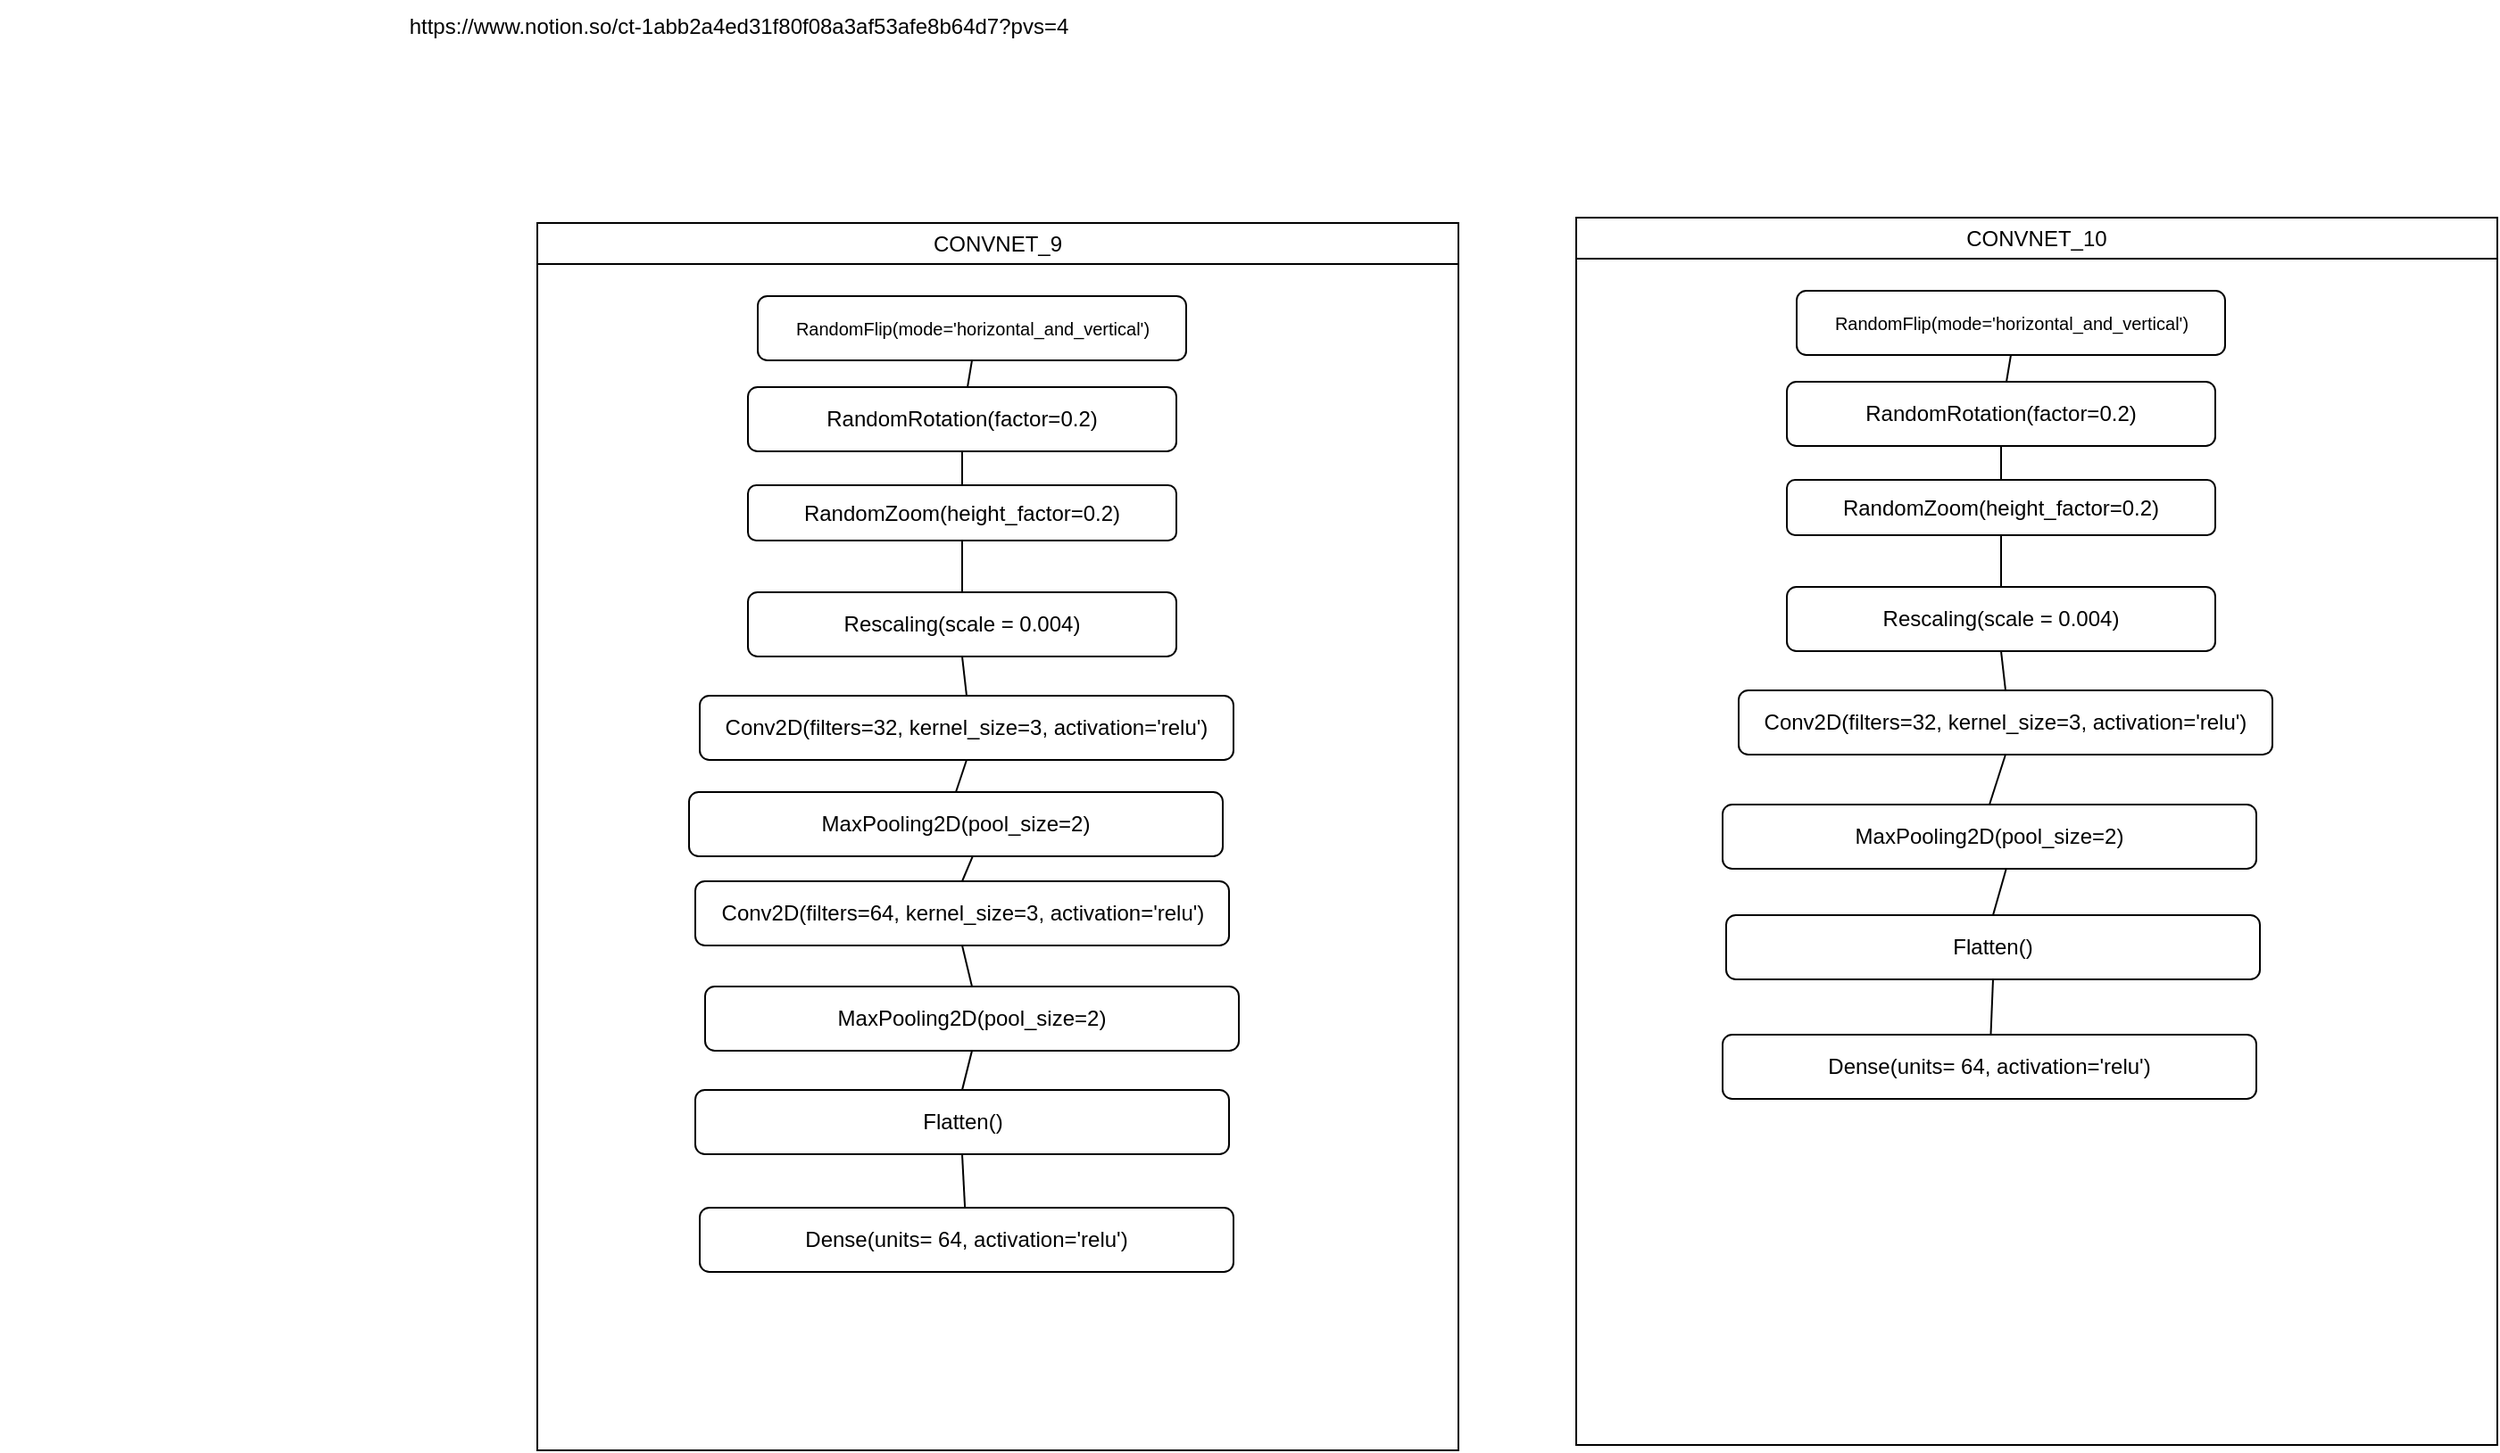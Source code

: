 <mxfile version="26.1.3">
  <diagram name="fine tune models" id="9CXXCEQQvz_99VvId4QO">
    <mxGraphModel dx="1976" dy="496" grid="0" gridSize="10" guides="1" tooltips="1" connect="1" arrows="1" fold="1" page="1" pageScale="1" pageWidth="827" pageHeight="1169" math="0" shadow="0">
      <root>
        <mxCell id="0" />
        <mxCell id="1" parent="0" />
        <mxCell id="liqCc_mYewOzT0pbjEaC-1" value="https://www.notion.so/ct-1abb2a4ed31f80f08a3af53afe8b64d7?pvs=4" style="text;html=1;align=center;verticalAlign=middle;whiteSpace=wrap;rounded=0;" parent="1" vertex="1">
          <mxGeometry x="-31" y="46" width="828" height="30" as="geometry" />
        </mxCell>
        <mxCell id="8vPAx5M9qXYKdXPnr-XK-2" value="&lt;span style=&quot;font-weight: normal;&quot;&gt;CONVNET_10&lt;/span&gt;" style="swimlane;whiteSpace=wrap;html=1;startSize=23;" vertex="1" parent="1">
          <mxGeometry x="852" y="168" width="516" height="688" as="geometry">
            <mxRectangle x="179" y="145" width="130" height="26" as="alternateBounds" />
          </mxGeometry>
        </mxCell>
        <mxCell id="8vPAx5M9qXYKdXPnr-XK-3" value="&lt;font style=&quot;font-size: 10px;&quot;&gt;RandomFlip(mode=&#39;horizontal_and_vertical&#39;)&lt;/font&gt;" style="rounded=1;whiteSpace=wrap;html=1;" vertex="1" parent="8vPAx5M9qXYKdXPnr-XK-2">
          <mxGeometry x="123.5" y="41" width="240" height="36" as="geometry" />
        </mxCell>
        <mxCell id="8vPAx5M9qXYKdXPnr-XK-4" value="RandomRotation(factor=0.2)" style="rounded=1;whiteSpace=wrap;html=1;" vertex="1" parent="8vPAx5M9qXYKdXPnr-XK-2">
          <mxGeometry x="118" y="92" width="240" height="36" as="geometry" />
        </mxCell>
        <mxCell id="8vPAx5M9qXYKdXPnr-XK-5" value="RandomZoom(height_factor=0.2)" style="rounded=1;whiteSpace=wrap;html=1;" vertex="1" parent="8vPAx5M9qXYKdXPnr-XK-2">
          <mxGeometry x="118" y="147" width="240" height="31" as="geometry" />
        </mxCell>
        <mxCell id="8vPAx5M9qXYKdXPnr-XK-6" value="Rescaling(scale = 0.004)" style="rounded=1;whiteSpace=wrap;html=1;" vertex="1" parent="8vPAx5M9qXYKdXPnr-XK-2">
          <mxGeometry x="118" y="207" width="240" height="36" as="geometry" />
        </mxCell>
        <mxCell id="8vPAx5M9qXYKdXPnr-XK-7" value="Conv2D(filters=32, kernel_size=3, activation=&#39;relu&#39;)" style="rounded=1;whiteSpace=wrap;html=1;" vertex="1" parent="8vPAx5M9qXYKdXPnr-XK-2">
          <mxGeometry x="91" y="265" width="299" height="36" as="geometry" />
        </mxCell>
        <mxCell id="8vPAx5M9qXYKdXPnr-XK-14" value="Flatten()" style="rounded=1;whiteSpace=wrap;html=1;" vertex="1" parent="8vPAx5M9qXYKdXPnr-XK-2">
          <mxGeometry x="84" y="391" width="299" height="36" as="geometry" />
        </mxCell>
        <mxCell id="8vPAx5M9qXYKdXPnr-XK-15" value="Dense(units=  64, activation=&#39;relu&#39;)" style="rounded=1;whiteSpace=wrap;html=1;" vertex="1" parent="8vPAx5M9qXYKdXPnr-XK-2">
          <mxGeometry x="82" y="458" width="299" height="36" as="geometry" />
        </mxCell>
        <mxCell id="8vPAx5M9qXYKdXPnr-XK-17" value="" style="endArrow=none;html=1;rounded=0;entryX=0.5;entryY=1;entryDx=0;entryDy=0;" edge="1" parent="8vPAx5M9qXYKdXPnr-XK-2" source="8vPAx5M9qXYKdXPnr-XK-4" target="8vPAx5M9qXYKdXPnr-XK-3">
          <mxGeometry width="50" height="50" relative="1" as="geometry">
            <mxPoint x="382" y="153" as="sourcePoint" />
            <mxPoint x="432" y="103" as="targetPoint" />
          </mxGeometry>
        </mxCell>
        <mxCell id="8vPAx5M9qXYKdXPnr-XK-18" value="" style="endArrow=none;html=1;rounded=0;entryX=0.5;entryY=1;entryDx=0;entryDy=0;exitX=0.5;exitY=0;exitDx=0;exitDy=0;" edge="1" parent="8vPAx5M9qXYKdXPnr-XK-2" source="8vPAx5M9qXYKdXPnr-XK-5" target="8vPAx5M9qXYKdXPnr-XK-4">
          <mxGeometry width="50" height="50" relative="1" as="geometry">
            <mxPoint x="248" y="102" as="sourcePoint" />
            <mxPoint x="248" y="81" as="targetPoint" />
          </mxGeometry>
        </mxCell>
        <mxCell id="8vPAx5M9qXYKdXPnr-XK-25" value="" style="endArrow=none;html=1;rounded=0;entryX=0.5;entryY=0;entryDx=0;entryDy=0;exitX=0.5;exitY=1;exitDx=0;exitDy=0;" edge="1" parent="8vPAx5M9qXYKdXPnr-XK-2" source="8vPAx5M9qXYKdXPnr-XK-6" target="8vPAx5M9qXYKdXPnr-XK-7">
          <mxGeometry width="50" height="50" relative="1" as="geometry">
            <mxPoint x="258" y="112" as="sourcePoint" />
            <mxPoint x="258" y="91" as="targetPoint" />
          </mxGeometry>
        </mxCell>
        <mxCell id="8vPAx5M9qXYKdXPnr-XK-31" value="" style="endArrow=none;html=1;rounded=0;entryX=0.5;entryY=1;entryDx=0;entryDy=0;exitX=0.5;exitY=0;exitDx=0;exitDy=0;" edge="1" parent="8vPAx5M9qXYKdXPnr-XK-2" source="8vPAx5M9qXYKdXPnr-XK-6" target="8vPAx5M9qXYKdXPnr-XK-5">
          <mxGeometry width="50" height="50" relative="1" as="geometry">
            <mxPoint x="248" y="157" as="sourcePoint" />
            <mxPoint x="248" y="138" as="targetPoint" />
          </mxGeometry>
        </mxCell>
        <mxCell id="8vPAx5M9qXYKdXPnr-XK-34" value="" style="endArrow=none;html=1;rounded=0;entryX=0.5;entryY=1;entryDx=0;entryDy=0;exitX=0.5;exitY=0;exitDx=0;exitDy=0;" edge="1" parent="8vPAx5M9qXYKdXPnr-XK-2" source="8vPAx5M9qXYKdXPnr-XK-36" target="8vPAx5M9qXYKdXPnr-XK-7">
          <mxGeometry width="50" height="50" relative="1" as="geometry">
            <mxPoint x="258" y="167" as="sourcePoint" />
            <mxPoint x="258" y="148" as="targetPoint" />
          </mxGeometry>
        </mxCell>
        <mxCell id="8vPAx5M9qXYKdXPnr-XK-35" value="" style="endArrow=none;html=1;rounded=0;entryX=0.5;entryY=1;entryDx=0;entryDy=0;" edge="1" parent="8vPAx5M9qXYKdXPnr-XK-2" source="8vPAx5M9qXYKdXPnr-XK-15" target="8vPAx5M9qXYKdXPnr-XK-14">
          <mxGeometry width="50" height="50" relative="1" as="geometry">
            <mxPoint x="268" y="177" as="sourcePoint" />
            <mxPoint x="268" y="158" as="targetPoint" />
          </mxGeometry>
        </mxCell>
        <mxCell id="8vPAx5M9qXYKdXPnr-XK-36" value="MaxPooling2D(pool_size=2)" style="rounded=1;whiteSpace=wrap;html=1;" vertex="1" parent="8vPAx5M9qXYKdXPnr-XK-2">
          <mxGeometry x="82" y="329" width="299" height="36" as="geometry" />
        </mxCell>
        <mxCell id="8vPAx5M9qXYKdXPnr-XK-37" value="" style="endArrow=none;html=1;rounded=0;entryX=0.531;entryY=1.009;entryDx=0;entryDy=0;exitX=0.5;exitY=0;exitDx=0;exitDy=0;entryPerimeter=0;" edge="1" parent="8vPAx5M9qXYKdXPnr-XK-2" source="8vPAx5M9qXYKdXPnr-XK-14" target="8vPAx5M9qXYKdXPnr-XK-36">
          <mxGeometry width="50" height="50" relative="1" as="geometry">
            <mxPoint x="427" y="376" as="sourcePoint" />
            <mxPoint x="251" y="311" as="targetPoint" />
          </mxGeometry>
        </mxCell>
        <mxCell id="8vPAx5M9qXYKdXPnr-XK-54" value="&lt;span style=&quot;font-weight: normal;&quot;&gt;CONVNET_9&lt;/span&gt;" style="swimlane;whiteSpace=wrap;html=1;startSize=23;" vertex="1" parent="1">
          <mxGeometry x="270" y="171" width="516" height="688" as="geometry">
            <mxRectangle x="179" y="145" width="130" height="26" as="alternateBounds" />
          </mxGeometry>
        </mxCell>
        <mxCell id="8vPAx5M9qXYKdXPnr-XK-55" value="&lt;font style=&quot;font-size: 10px;&quot;&gt;RandomFlip(mode=&#39;horizontal_and_vertical&#39;)&lt;/font&gt;" style="rounded=1;whiteSpace=wrap;html=1;" vertex="1" parent="8vPAx5M9qXYKdXPnr-XK-54">
          <mxGeometry x="123.5" y="41" width="240" height="36" as="geometry" />
        </mxCell>
        <mxCell id="8vPAx5M9qXYKdXPnr-XK-56" value="RandomRotation(factor=0.2)" style="rounded=1;whiteSpace=wrap;html=1;" vertex="1" parent="8vPAx5M9qXYKdXPnr-XK-54">
          <mxGeometry x="118" y="92" width="240" height="36" as="geometry" />
        </mxCell>
        <mxCell id="8vPAx5M9qXYKdXPnr-XK-57" value="RandomZoom(height_factor=0.2)" style="rounded=1;whiteSpace=wrap;html=1;" vertex="1" parent="8vPAx5M9qXYKdXPnr-XK-54">
          <mxGeometry x="118" y="147" width="240" height="31" as="geometry" />
        </mxCell>
        <mxCell id="8vPAx5M9qXYKdXPnr-XK-58" value="Rescaling(scale = 0.004)" style="rounded=1;whiteSpace=wrap;html=1;" vertex="1" parent="8vPAx5M9qXYKdXPnr-XK-54">
          <mxGeometry x="118" y="207" width="240" height="36" as="geometry" />
        </mxCell>
        <mxCell id="8vPAx5M9qXYKdXPnr-XK-59" value="Conv2D(filters=32, kernel_size=3, activation=&#39;relu&#39;)" style="rounded=1;whiteSpace=wrap;html=1;" vertex="1" parent="8vPAx5M9qXYKdXPnr-XK-54">
          <mxGeometry x="91" y="265" width="299" height="36" as="geometry" />
        </mxCell>
        <mxCell id="8vPAx5M9qXYKdXPnr-XK-60" value="Flatten()" style="rounded=1;whiteSpace=wrap;html=1;" vertex="1" parent="8vPAx5M9qXYKdXPnr-XK-54">
          <mxGeometry x="88.5" y="486" width="299" height="36" as="geometry" />
        </mxCell>
        <mxCell id="8vPAx5M9qXYKdXPnr-XK-61" value="Dense(units=  64, activation=&#39;relu&#39;)" style="rounded=1;whiteSpace=wrap;html=1;" vertex="1" parent="8vPAx5M9qXYKdXPnr-XK-54">
          <mxGeometry x="91" y="552" width="299" height="36" as="geometry" />
        </mxCell>
        <mxCell id="8vPAx5M9qXYKdXPnr-XK-62" value="" style="endArrow=none;html=1;rounded=0;entryX=0.5;entryY=1;entryDx=0;entryDy=0;" edge="1" parent="8vPAx5M9qXYKdXPnr-XK-54" source="8vPAx5M9qXYKdXPnr-XK-56" target="8vPAx5M9qXYKdXPnr-XK-55">
          <mxGeometry width="50" height="50" relative="1" as="geometry">
            <mxPoint x="382" y="153" as="sourcePoint" />
            <mxPoint x="432" y="103" as="targetPoint" />
          </mxGeometry>
        </mxCell>
        <mxCell id="8vPAx5M9qXYKdXPnr-XK-63" value="" style="endArrow=none;html=1;rounded=0;entryX=0.5;entryY=1;entryDx=0;entryDy=0;exitX=0.5;exitY=0;exitDx=0;exitDy=0;" edge="1" parent="8vPAx5M9qXYKdXPnr-XK-54" source="8vPAx5M9qXYKdXPnr-XK-57" target="8vPAx5M9qXYKdXPnr-XK-56">
          <mxGeometry width="50" height="50" relative="1" as="geometry">
            <mxPoint x="248" y="102" as="sourcePoint" />
            <mxPoint x="248" y="81" as="targetPoint" />
          </mxGeometry>
        </mxCell>
        <mxCell id="8vPAx5M9qXYKdXPnr-XK-64" value="" style="endArrow=none;html=1;rounded=0;entryX=0.5;entryY=0;entryDx=0;entryDy=0;exitX=0.5;exitY=1;exitDx=0;exitDy=0;" edge="1" parent="8vPAx5M9qXYKdXPnr-XK-54" source="8vPAx5M9qXYKdXPnr-XK-58" target="8vPAx5M9qXYKdXPnr-XK-59">
          <mxGeometry width="50" height="50" relative="1" as="geometry">
            <mxPoint x="258" y="112" as="sourcePoint" />
            <mxPoint x="258" y="91" as="targetPoint" />
          </mxGeometry>
        </mxCell>
        <mxCell id="8vPAx5M9qXYKdXPnr-XK-65" value="" style="endArrow=none;html=1;rounded=0;entryX=0.5;entryY=1;entryDx=0;entryDy=0;exitX=0.5;exitY=0;exitDx=0;exitDy=0;" edge="1" parent="8vPAx5M9qXYKdXPnr-XK-54" source="8vPAx5M9qXYKdXPnr-XK-58" target="8vPAx5M9qXYKdXPnr-XK-57">
          <mxGeometry width="50" height="50" relative="1" as="geometry">
            <mxPoint x="248" y="157" as="sourcePoint" />
            <mxPoint x="248" y="138" as="targetPoint" />
          </mxGeometry>
        </mxCell>
        <mxCell id="8vPAx5M9qXYKdXPnr-XK-66" value="" style="endArrow=none;html=1;rounded=0;entryX=0.5;entryY=1;entryDx=0;entryDy=0;exitX=0.5;exitY=0;exitDx=0;exitDy=0;" edge="1" parent="8vPAx5M9qXYKdXPnr-XK-54" source="8vPAx5M9qXYKdXPnr-XK-68" target="8vPAx5M9qXYKdXPnr-XK-59">
          <mxGeometry width="50" height="50" relative="1" as="geometry">
            <mxPoint x="258" y="167" as="sourcePoint" />
            <mxPoint x="258" y="148" as="targetPoint" />
          </mxGeometry>
        </mxCell>
        <mxCell id="8vPAx5M9qXYKdXPnr-XK-67" value="" style="endArrow=none;html=1;rounded=0;entryX=0.5;entryY=1;entryDx=0;entryDy=0;" edge="1" parent="8vPAx5M9qXYKdXPnr-XK-54" source="8vPAx5M9qXYKdXPnr-XK-61" target="8vPAx5M9qXYKdXPnr-XK-60">
          <mxGeometry width="50" height="50" relative="1" as="geometry">
            <mxPoint x="268" y="177" as="sourcePoint" />
            <mxPoint x="268" y="158" as="targetPoint" />
          </mxGeometry>
        </mxCell>
        <mxCell id="8vPAx5M9qXYKdXPnr-XK-68" value="MaxPooling2D(pool_size=2)" style="rounded=1;whiteSpace=wrap;html=1;" vertex="1" parent="8vPAx5M9qXYKdXPnr-XK-54">
          <mxGeometry x="85" y="319" width="299" height="36" as="geometry" />
        </mxCell>
        <mxCell id="8vPAx5M9qXYKdXPnr-XK-69" value="" style="endArrow=none;html=1;rounded=0;entryX=0.531;entryY=1.009;entryDx=0;entryDy=0;exitX=0.5;exitY=0;exitDx=0;exitDy=0;entryPerimeter=0;" edge="1" parent="8vPAx5M9qXYKdXPnr-XK-54" source="8vPAx5M9qXYKdXPnr-XK-86" target="8vPAx5M9qXYKdXPnr-XK-68">
          <mxGeometry width="50" height="50" relative="1" as="geometry">
            <mxPoint x="427" y="376" as="sourcePoint" />
            <mxPoint x="251" y="311" as="targetPoint" />
          </mxGeometry>
        </mxCell>
        <mxCell id="8vPAx5M9qXYKdXPnr-XK-86" value="Conv2D(filters=64, kernel_size=3, activation=&#39;relu&#39;)" style="rounded=1;whiteSpace=wrap;html=1;" vertex="1" parent="8vPAx5M9qXYKdXPnr-XK-54">
          <mxGeometry x="88.5" y="369" width="299" height="36" as="geometry" />
        </mxCell>
        <mxCell id="8vPAx5M9qXYKdXPnr-XK-87" value="MaxPooling2D(pool_size=2)" style="rounded=1;whiteSpace=wrap;html=1;" vertex="1" parent="8vPAx5M9qXYKdXPnr-XK-54">
          <mxGeometry x="94" y="428" width="299" height="36" as="geometry" />
        </mxCell>
        <mxCell id="8vPAx5M9qXYKdXPnr-XK-89" value="" style="endArrow=none;html=1;rounded=0;entryX=0.5;entryY=1;entryDx=0;entryDy=0;exitX=0.5;exitY=0;exitDx=0;exitDy=0;" edge="1" parent="8vPAx5M9qXYKdXPnr-XK-54" source="8vPAx5M9qXYKdXPnr-XK-87" target="8vPAx5M9qXYKdXPnr-XK-86">
          <mxGeometry width="50" height="50" relative="1" as="geometry">
            <mxPoint x="248" y="379" as="sourcePoint" />
            <mxPoint x="257" y="355" as="targetPoint" />
          </mxGeometry>
        </mxCell>
        <mxCell id="8vPAx5M9qXYKdXPnr-XK-90" value="" style="endArrow=none;html=1;rounded=0;entryX=0.5;entryY=0;entryDx=0;entryDy=0;exitX=0.5;exitY=1;exitDx=0;exitDy=0;" edge="1" parent="8vPAx5M9qXYKdXPnr-XK-54" source="8vPAx5M9qXYKdXPnr-XK-87" target="8vPAx5M9qXYKdXPnr-XK-60">
          <mxGeometry width="50" height="50" relative="1" as="geometry">
            <mxPoint x="258" y="389" as="sourcePoint" />
            <mxPoint x="267" y="365" as="targetPoint" />
          </mxGeometry>
        </mxCell>
      </root>
    </mxGraphModel>
  </diagram>
</mxfile>

